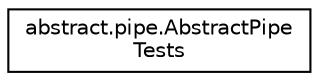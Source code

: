 digraph "Graphical Class Hierarchy"
{
 // LATEX_PDF_SIZE
  edge [fontname="Helvetica",fontsize="10",labelfontname="Helvetica",labelfontsize="10"];
  node [fontname="Helvetica",fontsize="10",shape=record];
  rankdir="LR";
  Node0 [label="abstract.pipe.AbstractPipe\lTests",height=0.2,width=0.4,color="black", fillcolor="white", style="filled",URL="$classabstract_1_1pipe_1_1AbstractPipeTests.html",tooltip=" "];
}
